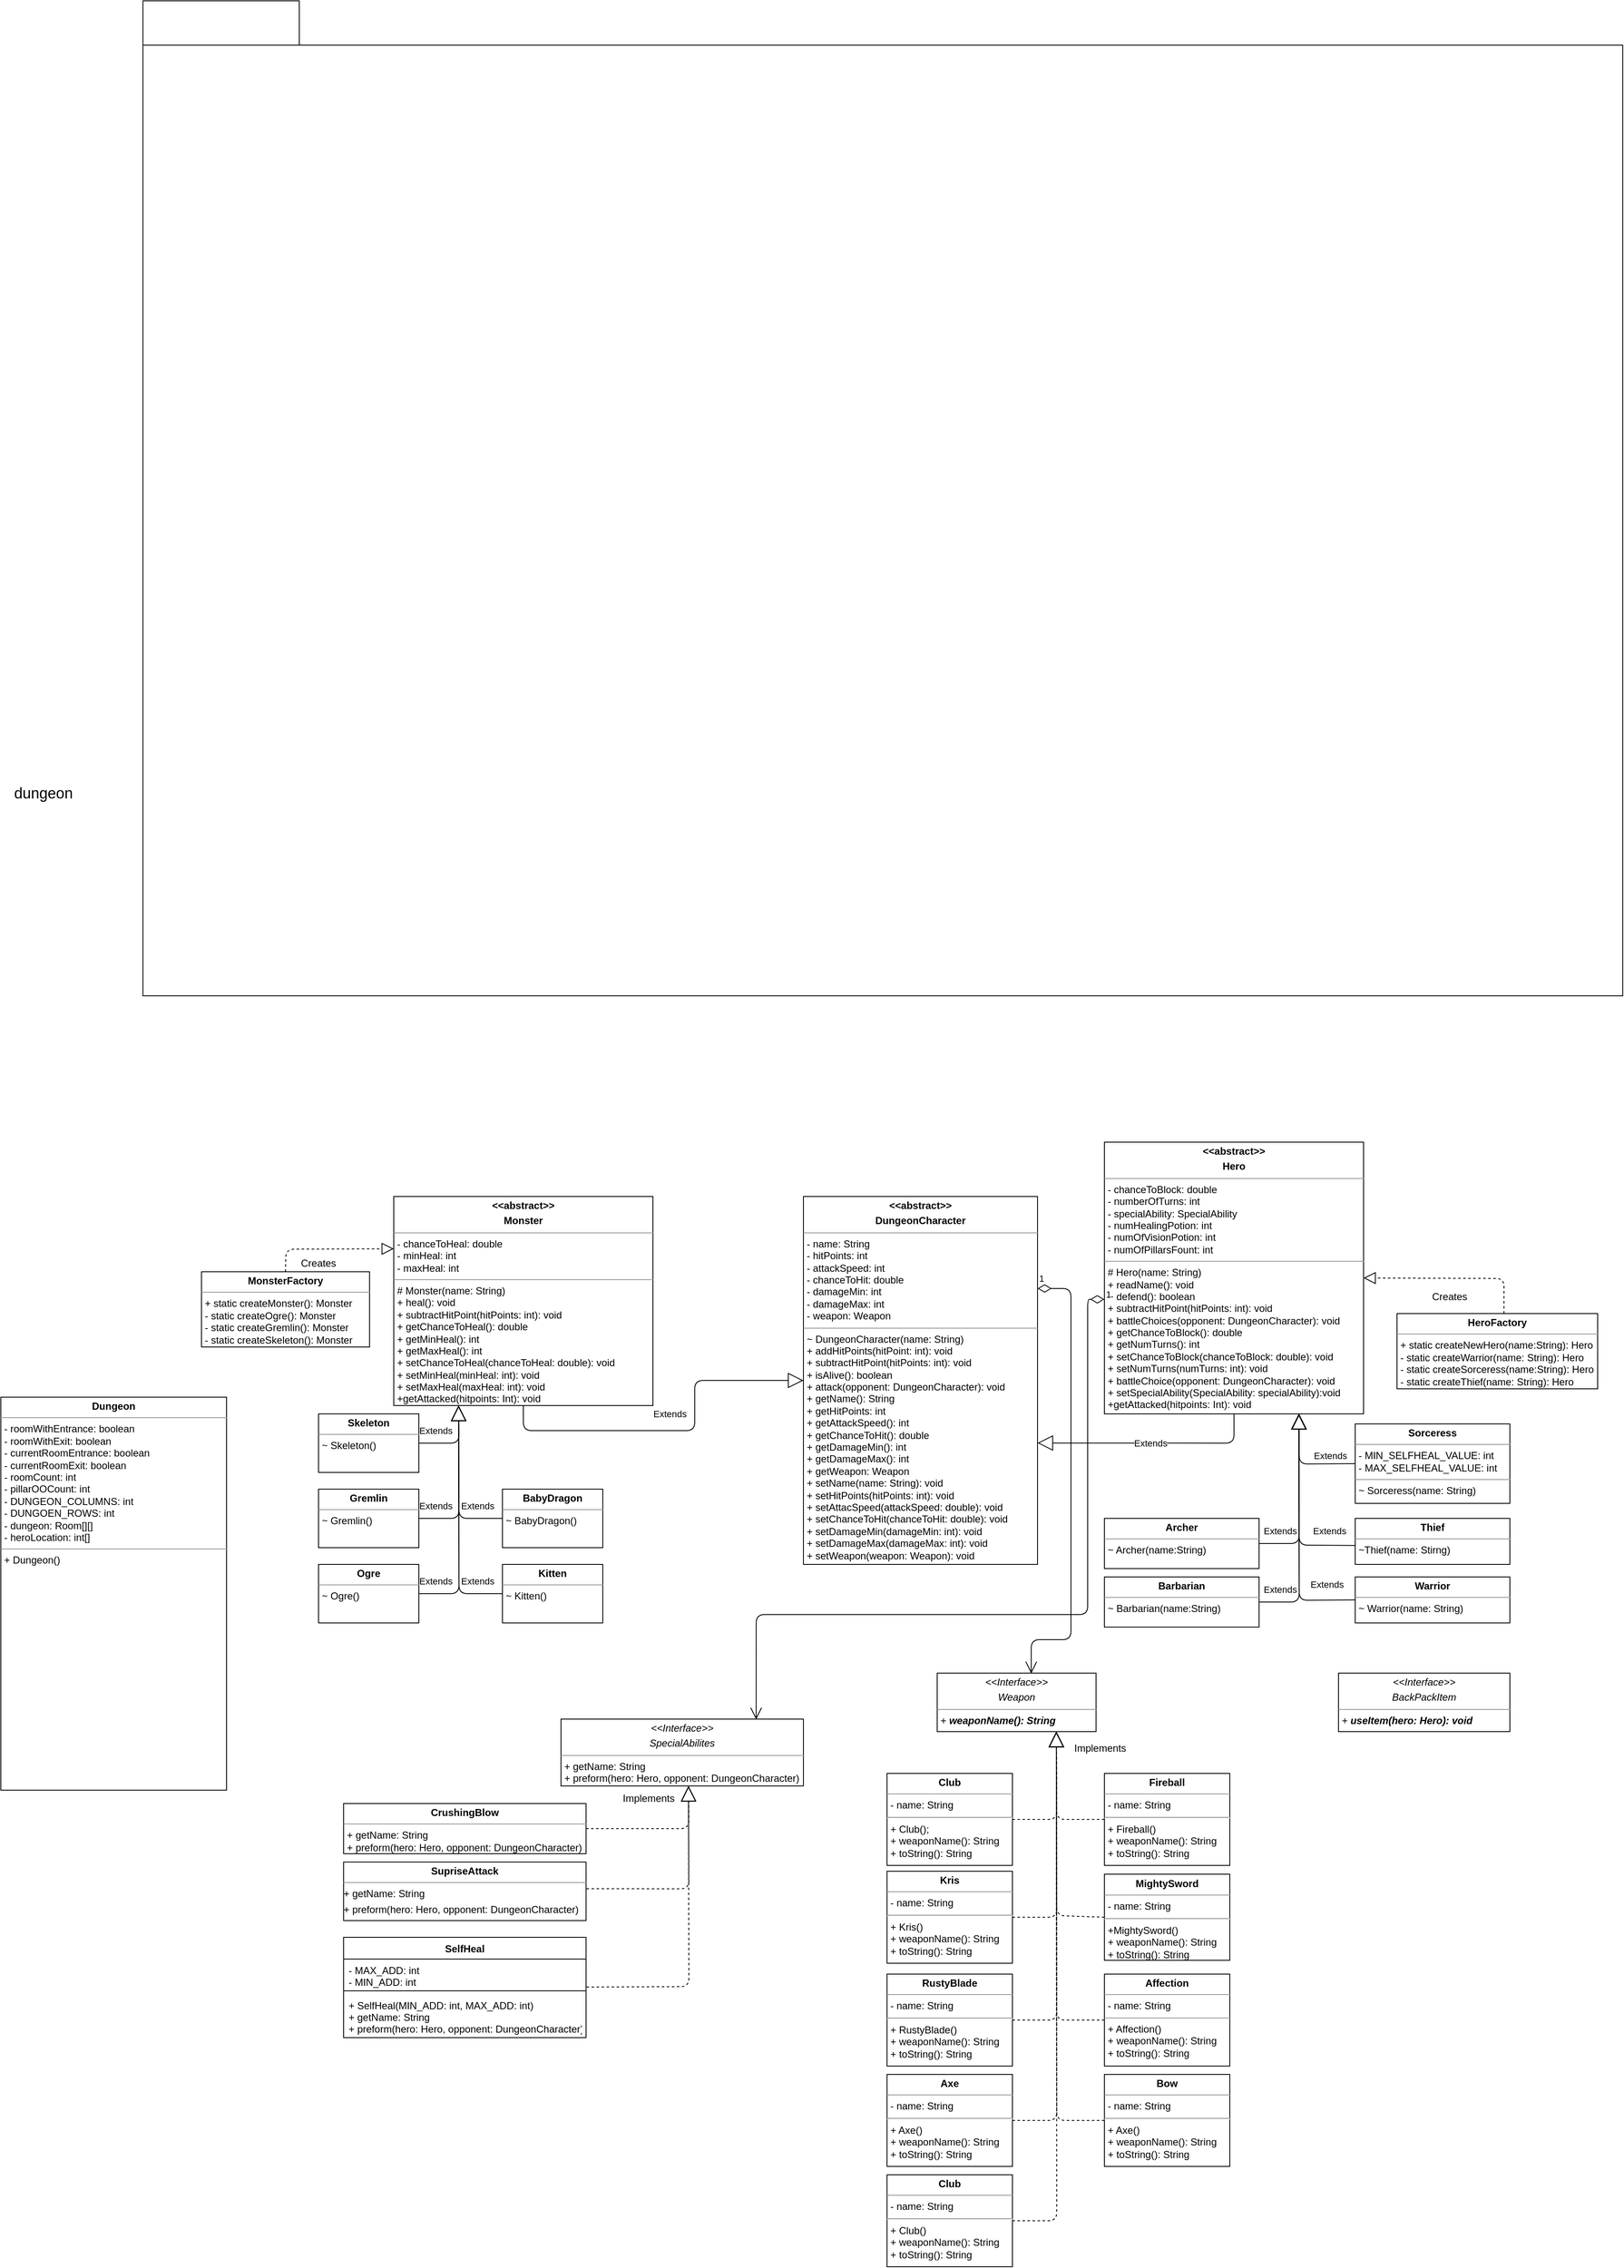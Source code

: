 <mxfile version="13.0.3" type="device"><diagram id="IAG4AaAyW2s66A7S8sgW" name="Page-1"><mxGraphModel dx="2283" dy="2811" grid="1" gridSize="10" guides="1" tooltips="1" connect="1" arrows="1" fold="1" page="1" pageScale="1" pageWidth="1100" pageHeight="850" math="0" shadow="0"><root><mxCell id="0"/><mxCell id="1" parent="0"/><mxCell id="cUSH49qgp5-pCUGkk3Wh-3" value="" style="shape=folder;fontStyle=1;spacingTop=10;tabWidth=187;tabHeight=53;tabPosition=left;html=1;" parent="1" vertex="1"><mxGeometry x="-440" y="-1420" width="1770" height="1190" as="geometry"/></mxCell><mxCell id="PIc8OaG-9r2EX1-r20yB-1" value="&lt;p style=&quot;margin: 0px ; margin-top: 4px ; text-align: center&quot;&gt;&lt;b&gt;MonsterFactory&lt;br&gt;&lt;/b&gt;&lt;/p&gt;&lt;hr size=&quot;1&quot;&gt;&lt;p style=&quot;margin: 0px ; margin-left: 4px&quot;&gt;+ static createMonster(): Monster&lt;/p&gt;&lt;p style=&quot;margin: 0px ; margin-left: 4px&quot;&gt;- static createOgre(): Monster&lt;/p&gt;&lt;p style=&quot;margin: 0px ; margin-left: 4px&quot;&gt;- static createGremlin(): Monster&lt;/p&gt;&lt;p style=&quot;margin: 0px ; margin-left: 4px&quot;&gt;- static createSkeleton(): Monster&lt;/p&gt;" style="verticalAlign=top;align=left;overflow=fill;fontSize=12;fontFamily=Helvetica;html=1;" parent="1" vertex="1"><mxGeometry x="-370" y="100" width="201" height="90" as="geometry"/></mxCell><mxCell id="PIc8OaG-9r2EX1-r20yB-2" value="&lt;p style=&quot;margin: 0px ; margin-top: 4px ; text-align: center&quot;&gt;&lt;b&gt;HeroFactory&lt;br&gt;&lt;/b&gt;&lt;/p&gt;&lt;hr size=&quot;1&quot;&gt;&lt;p style=&quot;margin: 0px ; margin-left: 4px&quot;&gt;+ static createNewHero(name:String): Hero&lt;/p&gt;&lt;p style=&quot;margin: 0px ; margin-left: 4px&quot;&gt;- static createWarrior(name: String): Hero&lt;/p&gt;&lt;p style=&quot;margin: 0px ; margin-left: 4px&quot;&gt;- static createSorceress(name:String): Hero&lt;/p&gt;&lt;p style=&quot;margin: 0px ; margin-left: 4px&quot;&gt;- static createThief(name: String): Hero&lt;/p&gt;" style="verticalAlign=top;align=left;overflow=fill;fontSize=12;fontFamily=Helvetica;html=1;" parent="1" vertex="1"><mxGeometry x="1060" y="150" width="240" height="90" as="geometry"/></mxCell><mxCell id="PIc8OaG-9r2EX1-r20yB-3" value="&lt;p style=&quot;margin: 0px ; margin-top: 4px ; text-align: center&quot;&gt;&lt;b&gt;&amp;lt;&amp;lt;abstract&amp;gt;&amp;gt;&lt;/b&gt;&lt;/p&gt;&lt;p style=&quot;margin: 0px ; margin-top: 4px ; text-align: center&quot;&gt;&lt;b&gt;Hero&lt;/b&gt;&lt;/p&gt;&lt;hr size=&quot;1&quot;&gt;&lt;p style=&quot;margin: 0px ; margin-left: 4px&quot;&gt;- chanceToBlock: double&lt;/p&gt;&lt;p style=&quot;margin: 0px ; margin-left: 4px&quot;&gt;- numberOfTurns: int&lt;/p&gt;&lt;p style=&quot;margin: 0px ; margin-left: 4px&quot;&gt;- specialAbility: SpecialAbility&lt;br&gt;&lt;/p&gt;&lt;p style=&quot;margin: 0px ; margin-left: 4px&quot;&gt;- numHealingPotion: int&lt;/p&gt;&lt;p style=&quot;margin: 0px ; margin-left: 4px&quot;&gt;- numOfVisionPotion: int&lt;/p&gt;&lt;p style=&quot;margin: 0px ; margin-left: 4px&quot;&gt;- numOfPillarsFount: int&lt;/p&gt;&lt;hr size=&quot;1&quot;&gt;&lt;p style=&quot;margin: 0px ; margin-left: 4px&quot;&gt;# Hero(name: String)&lt;/p&gt;&lt;p style=&quot;margin: 0px ; margin-left: 4px&quot;&gt;+ readName(): void&lt;/p&gt;&lt;p style=&quot;margin: 0px ; margin-left: 4px&quot;&gt;+ defend(): boolean&lt;/p&gt;&lt;p style=&quot;margin: 0px ; margin-left: 4px&quot;&gt;+ subtractHitPoint(hitPoints: int): void&lt;/p&gt;&lt;p style=&quot;margin: 0px ; margin-left: 4px&quot;&gt;+ battleChoices(opponent: DungeonCharacter): void&lt;/p&gt;&lt;p style=&quot;margin: 0px ; margin-left: 4px&quot;&gt;+ getChanceToBlock(): double&lt;/p&gt;&lt;p style=&quot;margin: 0px ; margin-left: 4px&quot;&gt;+ getNumTurns(): int&lt;/p&gt;&lt;p style=&quot;margin: 0px ; margin-left: 4px&quot;&gt;+ setChanceToBlock(chanceToBlock: double): void&lt;/p&gt;&lt;p style=&quot;margin: 0px ; margin-left: 4px&quot;&gt;+ setNumTurns(numTurns: int): void&lt;/p&gt;&lt;p style=&quot;margin: 0px 0px 0px 4px&quot;&gt;+ battleChoice(opponent: DungeonCharacter): void&lt;br&gt;&lt;/p&gt;&lt;p style=&quot;margin: 0px 0px 0px 4px&quot;&gt;+ setSpecialAbility(SpecialAbility: specialAbility):void&lt;/p&gt;&lt;p style=&quot;margin: 0px 0px 0px 4px&quot;&gt;+getAttacked(hitpoints: Int): void&lt;/p&gt;" style="verticalAlign=top;align=left;overflow=fill;fontSize=12;fontFamily=Helvetica;html=1;" parent="1" vertex="1"><mxGeometry x="710" y="-55" width="310" height="325" as="geometry"/></mxCell><mxCell id="PIc8OaG-9r2EX1-r20yB-4" value="&lt;p style=&quot;margin: 4px 0px 0px ; text-align: center&quot;&gt;&lt;b&gt;&amp;lt;&amp;lt;abstract&amp;gt;&amp;gt;&lt;/b&gt;&lt;/p&gt;&lt;p style=&quot;margin: 4px 0px 0px ; text-align: center&quot;&gt;&lt;b&gt;Monster&lt;/b&gt;&lt;/p&gt;&lt;hr size=&quot;1&quot;&gt;&lt;p style=&quot;margin: 0px 0px 0px 4px&quot;&gt;- chanceToHeal: double&lt;/p&gt;&lt;p style=&quot;margin: 0px 0px 0px 4px&quot;&gt;- minHeal: int&lt;/p&gt;&lt;p style=&quot;margin: 0px 0px 0px 4px&quot;&gt;- maxHeal: int&lt;/p&gt;&lt;hr size=&quot;1&quot;&gt;&lt;p style=&quot;margin: 0px 0px 0px 4px&quot;&gt;# Monster(name: String)&lt;/p&gt;&lt;p style=&quot;margin: 0px 0px 0px 4px&quot;&gt;+ heal(): void&lt;/p&gt;&lt;p style=&quot;margin: 0px 0px 0px 4px&quot;&gt;+ subtractHitPoint(hitPoints: int): void&lt;br&gt;&lt;/p&gt;&lt;p style=&quot;margin: 0px 0px 0px 4px&quot;&gt;+ getChanceToHeal(): double&lt;/p&gt;&lt;p style=&quot;margin: 0px 0px 0px 4px&quot;&gt;+ getMinHeal(): int&lt;/p&gt;&lt;p style=&quot;margin: 0px 0px 0px 4px&quot;&gt;+ getMaxHeal(): int&lt;/p&gt;&lt;p style=&quot;margin: 0px 0px 0px 4px&quot;&gt;+ setChanceToHeal(chanceToHeal: double): void&lt;/p&gt;&lt;p style=&quot;margin: 0px 0px 0px 4px&quot;&gt;+ setMinHeal(minHeal: int): void&lt;/p&gt;&lt;p style=&quot;margin: 0px 0px 0px 4px&quot;&gt;+ setMaxHeal(maxHeal: int): void&lt;/p&gt;&lt;p style=&quot;margin: 0px 0px 0px 4px&quot;&gt;+getAttacked(hitpoints: Int): void&lt;br&gt;&lt;/p&gt;" style="verticalAlign=top;align=left;overflow=fill;fontSize=12;fontFamily=Helvetica;html=1;" parent="1" vertex="1"><mxGeometry x="-140" y="10" width="310" height="250" as="geometry"/></mxCell><mxCell id="PIc8OaG-9r2EX1-r20yB-6" value="" style="endArrow=block;dashed=1;endFill=0;endSize=12;html=1;exitX=0.533;exitY=0;exitDx=0;exitDy=0;exitPerimeter=0;entryX=1;entryY=0.5;entryDx=0;entryDy=0;" parent="1" source="PIc8OaG-9r2EX1-r20yB-2" edge="1" target="PIc8OaG-9r2EX1-r20yB-3"><mxGeometry width="160" relative="1" as="geometry"><mxPoint x="630" y="245" as="sourcePoint"/><mxPoint x="838" y="250" as="targetPoint"/><Array as="points"><mxPoint x="1188" y="108"/></Array></mxGeometry></mxCell><mxCell id="PIc8OaG-9r2EX1-r20yB-7" value="Creates" style="text;html=1;strokeColor=none;fillColor=none;align=center;verticalAlign=middle;whiteSpace=wrap;rounded=0;" parent="1" vertex="1"><mxGeometry x="-250" y="80" width="40" height="20" as="geometry"/></mxCell><mxCell id="PIc8OaG-9r2EX1-r20yB-8" value="Creates" style="text;html=1;strokeColor=none;fillColor=none;align=center;verticalAlign=middle;whiteSpace=wrap;rounded=0;" parent="1" vertex="1"><mxGeometry x="1102.5" y="120" width="40" height="20" as="geometry"/></mxCell><mxCell id="PIc8OaG-9r2EX1-r20yB-10" value="&lt;p style=&quot;margin: 0px ; margin-top: 4px ; text-align: center&quot;&gt;&lt;b&gt;&amp;lt;&amp;lt;abstract&amp;gt;&amp;gt;&lt;/b&gt;&lt;/p&gt;&lt;p style=&quot;margin: 0px ; margin-top: 4px ; text-align: center&quot;&gt;&lt;b&gt;DungeonCharacter&lt;/b&gt;&lt;/p&gt;&lt;hr size=&quot;1&quot;&gt;&lt;p style=&quot;margin: 0px ; margin-left: 4px&quot;&gt;- name: String&lt;/p&gt;&lt;p style=&quot;margin: 0px ; margin-left: 4px&quot;&gt;- hitPoints: int&lt;/p&gt;&lt;p style=&quot;margin: 0px ; margin-left: 4px&quot;&gt;- attackSpeed: int&lt;/p&gt;&lt;p style=&quot;margin: 0px ; margin-left: 4px&quot;&gt;- chanceToHit: double&lt;/p&gt;&lt;p style=&quot;margin: 0px ; margin-left: 4px&quot;&gt;- damageMin: int&lt;/p&gt;&lt;p style=&quot;margin: 0px ; margin-left: 4px&quot;&gt;- damageMax: int&lt;/p&gt;&lt;p style=&quot;margin: 0px ; margin-left: 4px&quot;&gt;- weapon: Weapon&lt;/p&gt;&lt;hr size=&quot;1&quot;&gt;&lt;p style=&quot;margin: 0px ; margin-left: 4px&quot;&gt;~ DungeonCharacter(name: String)&lt;/p&gt;&lt;p style=&quot;margin: 0px ; margin-left: 4px&quot;&gt;+ addHitPoints(hitPoint: int): void&lt;/p&gt;&lt;p style=&quot;margin: 0px ; margin-left: 4px&quot;&gt;+ subtractHitPoint(hitPoints: int): void&lt;/p&gt;&lt;p style=&quot;margin: 0px ; margin-left: 4px&quot;&gt;+ isAlive(): boolean&lt;/p&gt;&lt;p style=&quot;margin: 0px ; margin-left: 4px&quot;&gt;+ attack(opponent: DungeonCharacter): void&lt;/p&gt;&lt;p style=&quot;margin: 0px ; margin-left: 4px&quot;&gt;+ getName(): String&lt;/p&gt;&lt;p style=&quot;margin: 0px ; margin-left: 4px&quot;&gt;+ getHitPoints: int&lt;/p&gt;&lt;p style=&quot;margin: 0px ; margin-left: 4px&quot;&gt;+ getAttackSpeed(): int&lt;/p&gt;&lt;p style=&quot;margin: 0px ; margin-left: 4px&quot;&gt;+ getChanceToHit(): double&lt;/p&gt;&lt;p style=&quot;margin: 0px ; margin-left: 4px&quot;&gt;+ getDamageMin(): int&lt;/p&gt;&lt;p style=&quot;margin: 0px ; margin-left: 4px&quot;&gt;+ getDamageMax(): int&lt;/p&gt;&lt;p style=&quot;margin: 0px ; margin-left: 4px&quot;&gt;+ getWeapon: Weapon&lt;/p&gt;&lt;p style=&quot;margin: 0px ; margin-left: 4px&quot;&gt;+ setName(name: String): void&lt;/p&gt;&lt;p style=&quot;margin: 0px ; margin-left: 4px&quot;&gt;+ setHitPoints(hitPoints: int): void&lt;/p&gt;&lt;p style=&quot;margin: 0px ; margin-left: 4px&quot;&gt;+ setAttacSpeed(attackSpeed: double): void&lt;/p&gt;&lt;p style=&quot;margin: 0px ; margin-left: 4px&quot;&gt;+ setChanceToHit(chanceToHit: double): void&lt;/p&gt;&lt;p style=&quot;margin: 0px ; margin-left: 4px&quot;&gt;+ setDamageMin(damageMin: int): void&lt;/p&gt;&lt;p style=&quot;margin: 0px ; margin-left: 4px&quot;&gt;+ setDamageMax(damageMax: int): void&lt;/p&gt;&lt;p style=&quot;margin: 0px ; margin-left: 4px&quot;&gt;+ setWeapon(weapon: Weapon): void&lt;/p&gt;&lt;p style=&quot;margin: 0px ; margin-left: 4px&quot;&gt;+ getAttacked(hitpoints: Int): abstract&lt;br&gt;&lt;/p&gt;" style="verticalAlign=top;align=left;overflow=fill;fontSize=12;fontFamily=Helvetica;html=1;" parent="1" vertex="1"><mxGeometry x="350" y="10" width="280" height="440" as="geometry"/></mxCell><mxCell id="PIc8OaG-9r2EX1-r20yB-11" value="" style="endArrow=block;dashed=1;endFill=0;endSize=12;html=1;entryX=0;entryY=0.25;entryDx=0;entryDy=0;exitX=0.5;exitY=0;exitDx=0;exitDy=0;" parent="1" target="PIc8OaG-9r2EX1-r20yB-4" edge="1" source="PIc8OaG-9r2EX1-r20yB-1"><mxGeometry width="160" relative="1" as="geometry"><mxPoint x="120" y="520" as="sourcePoint"/><mxPoint x="37.5" y="250" as="targetPoint"/><Array as="points"><mxPoint x="-269" y="73"/></Array></mxGeometry></mxCell><mxCell id="PIc8OaG-9r2EX1-r20yB-13" value="Extends" style="endArrow=block;endSize=16;endFill=0;html=1;entryX=0;entryY=0.5;entryDx=0;entryDy=0;exitX=0.5;exitY=1;exitDx=0;exitDy=0;" parent="1" source="PIc8OaG-9r2EX1-r20yB-4" target="PIc8OaG-9r2EX1-r20yB-10" edge="1"><mxGeometry x="-0.035" y="20" width="160" relative="1" as="geometry"><mxPoint x="-140" y="400" as="sourcePoint"/><mxPoint x="200" y="340" as="targetPoint"/><Array as="points"><mxPoint x="15" y="290"/><mxPoint x="220" y="290"/><mxPoint x="220" y="230"/></Array><mxPoint as="offset"/></mxGeometry></mxCell><mxCell id="PIc8OaG-9r2EX1-r20yB-14" value="Extends" style="endArrow=block;endSize=16;endFill=0;html=1;entryX=1;entryY=0.67;entryDx=0;entryDy=0;exitX=0.5;exitY=1;exitDx=0;exitDy=0;entryPerimeter=0;" parent="1" source="PIc8OaG-9r2EX1-r20yB-3" target="PIc8OaG-9r2EX1-r20yB-10" edge="1"><mxGeometry width="160" relative="1" as="geometry"><mxPoint x="865" y="285" as="sourcePoint"/><mxPoint x="695" y="305" as="targetPoint"/><Array as="points"><mxPoint x="865" y="305"/></Array></mxGeometry></mxCell><mxCell id="PIc8OaG-9r2EX1-r20yB-15" value="&lt;p style=&quot;margin: 0px ; margin-top: 4px ; text-align: center&quot;&gt;&lt;b&gt;Sorceress&lt;/b&gt;&lt;/p&gt;&lt;hr size=&quot;1&quot;&gt;&lt;p style=&quot;margin: 0px ; margin-left: 4px&quot;&gt;- MIN_SELFHEAL_VALUE: int&lt;/p&gt;&lt;p style=&quot;margin: 0px ; margin-left: 4px&quot;&gt;- MAX_SELFHEAL_VALUE: int&lt;/p&gt;&lt;hr size=&quot;1&quot;&gt;&lt;p style=&quot;margin: 0px ; margin-left: 4px&quot;&gt;~ Sorceress(name: String)&lt;/p&gt;&lt;p style=&quot;margin: 0px ; margin-left: 4px&quot;&gt;&lt;br&gt;&lt;/p&gt;" style="verticalAlign=top;align=left;overflow=fill;fontSize=12;fontFamily=Helvetica;html=1;" parent="1" vertex="1"><mxGeometry x="1010" y="282" width="185" height="95" as="geometry"/></mxCell><mxCell id="PIc8OaG-9r2EX1-r20yB-16" value="&lt;p style=&quot;margin: 0px ; margin-top: 4px ; text-align: center&quot;&gt;&lt;b&gt;Warrior&lt;/b&gt;&lt;/p&gt;&lt;hr size=&quot;1&quot;&gt;&lt;p style=&quot;margin: 0px ; margin-left: 4px&quot;&gt;~ Warrior(name: String)&lt;/p&gt;" style="verticalAlign=top;align=left;overflow=fill;fontSize=12;fontFamily=Helvetica;html=1;" parent="1" vertex="1"><mxGeometry x="1010" y="465" width="185" height="55" as="geometry"/></mxCell><mxCell id="PIc8OaG-9r2EX1-r20yB-17" value="&lt;p style=&quot;margin: 0px ; margin-top: 4px ; text-align: center&quot;&gt;&lt;b&gt;Thief&lt;br&gt;&lt;/b&gt;&lt;/p&gt;&lt;hr size=&quot;1&quot;&gt;&lt;p style=&quot;margin: 0px ; margin-left: 4px&quot;&gt;~Thief(name: Stirng)&lt;/p&gt;&lt;p style=&quot;margin: 0px ; margin-left: 4px&quot;&gt;&lt;br&gt;&lt;/p&gt;" style="verticalAlign=top;align=left;overflow=fill;fontSize=12;fontFamily=Helvetica;html=1;" parent="1" vertex="1"><mxGeometry x="1010" y="395" width="185" height="55" as="geometry"/></mxCell><mxCell id="PIc8OaG-9r2EX1-r20yB-18" value="Extends" style="endArrow=block;endSize=16;endFill=0;html=1;entryX=0.75;entryY=1;entryDx=0;entryDy=0;exitX=0;exitY=0.5;exitDx=0;exitDy=0;" parent="1" source="PIc8OaG-9r2EX1-r20yB-16" target="PIc8OaG-9r2EX1-r20yB-3" edge="1"><mxGeometry x="-0.409" y="-33" width="160" relative="1" as="geometry"><mxPoint x="948" y="595" as="sourcePoint"/><mxPoint x="915" y="365" as="targetPoint"/><Array as="points"><mxPoint x="943" y="493"/></Array><mxPoint as="offset"/></mxGeometry></mxCell><mxCell id="PIc8OaG-9r2EX1-r20yB-19" value="Extends" style="endArrow=block;endSize=16;endFill=0;html=1;exitX=0.003;exitY=0.588;exitDx=0;exitDy=0;exitPerimeter=0;entryX=0.75;entryY=1;entryDx=0;entryDy=0;" parent="1" source="PIc8OaG-9r2EX1-r20yB-17" target="PIc8OaG-9r2EX1-r20yB-3" edge="1"><mxGeometry x="-0.721" y="-17" width="160" relative="1" as="geometry"><mxPoint x="912.5" y="620" as="sourcePoint"/><mxPoint x="945" y="195" as="targetPoint"/><Array as="points"><mxPoint x="943" y="427"/></Array><mxPoint as="offset"/></mxGeometry></mxCell><mxCell id="PIc8OaG-9r2EX1-r20yB-20" value="Extends" style="endArrow=block;endSize=16;endFill=0;html=1;exitX=0;exitY=0.5;exitDx=0;exitDy=0;" parent="1" source="PIc8OaG-9r2EX1-r20yB-15" edge="1"><mxGeometry x="-0.529" y="-10" width="160" relative="1" as="geometry"><mxPoint x="995" y="610" as="sourcePoint"/><mxPoint x="943" y="270" as="targetPoint"/><Array as="points"><mxPoint x="943" y="330"/></Array><mxPoint as="offset"/></mxGeometry></mxCell><mxCell id="PIc8OaG-9r2EX1-r20yB-21" value="&lt;p style=&quot;margin: 0px ; margin-top: 4px ; text-align: center&quot;&gt;&lt;b&gt;Ogre&lt;/b&gt;&lt;/p&gt;&lt;hr size=&quot;1&quot;&gt;&lt;p style=&quot;margin: 0px ; margin-left: 4px&quot;&gt;~ Ogre()&lt;/p&gt;" style="verticalAlign=top;align=left;overflow=fill;fontSize=12;fontFamily=Helvetica;html=1;" parent="1" vertex="1"><mxGeometry x="-230" y="450" width="120" height="70" as="geometry"/></mxCell><mxCell id="PIc8OaG-9r2EX1-r20yB-22" value="&lt;p style=&quot;margin: 0px ; margin-top: 4px ; text-align: center&quot;&gt;&lt;b&gt;Gremlin&lt;br&gt;&lt;/b&gt;&lt;/p&gt;&lt;hr size=&quot;1&quot;&gt;&lt;p style=&quot;margin: 0px ; margin-left: 4px&quot;&gt;~ Gremlin()&lt;/p&gt;&lt;p style=&quot;margin: 0px ; margin-left: 4px&quot;&gt;&lt;br&gt;&lt;/p&gt;" style="verticalAlign=top;align=left;overflow=fill;fontSize=12;fontFamily=Helvetica;html=1;" parent="1" vertex="1"><mxGeometry x="-230" y="360" width="120" height="70" as="geometry"/></mxCell><mxCell id="PIc8OaG-9r2EX1-r20yB-23" value="&lt;p style=&quot;margin: 0px ; margin-top: 4px ; text-align: center&quot;&gt;&lt;b&gt;Skeleton&lt;br&gt;&lt;/b&gt;&lt;/p&gt;&lt;hr size=&quot;1&quot;&gt;&lt;p style=&quot;margin: 0px ; margin-left: 4px&quot;&gt;~ Skeleton()&lt;/p&gt;&lt;p style=&quot;margin: 0px ; margin-left: 4px&quot;&gt;&lt;br&gt;&lt;/p&gt;" style="verticalAlign=top;align=left;overflow=fill;fontSize=12;fontFamily=Helvetica;html=1;" parent="1" vertex="1"><mxGeometry x="-230" y="270" width="120" height="70" as="geometry"/></mxCell><mxCell id="PIc8OaG-9r2EX1-r20yB-24" value="Extends" style="endArrow=block;endSize=16;endFill=0;html=1;entryX=0.25;entryY=1;entryDx=0;entryDy=0;exitX=1;exitY=0.5;exitDx=0;exitDy=0;" parent="1" source="PIc8OaG-9r2EX1-r20yB-23" target="PIc8OaG-9r2EX1-r20yB-4" edge="1"><mxGeometry x="0.361" y="28" width="160" relative="1" as="geometry"><mxPoint x="-62" y="340" as="sourcePoint"/><mxPoint x="-20" y="640" as="targetPoint"/><Array as="points"><mxPoint x="-62" y="305"/></Array><mxPoint as="offset"/></mxGeometry></mxCell><mxCell id="PIc8OaG-9r2EX1-r20yB-25" value="Extends" style="endArrow=block;endSize=16;endFill=0;html=1;entryX=0.25;entryY=1;entryDx=0;entryDy=0;exitX=1;exitY=0.5;exitDx=0;exitDy=0;" parent="1" source="PIc8OaG-9r2EX1-r20yB-22" target="PIc8OaG-9r2EX1-r20yB-4" edge="1"><mxGeometry x="-0.781" y="15" width="160" relative="1" as="geometry"><mxPoint x="-90" y="315" as="sourcePoint"/><mxPoint x="-52.5" y="260" as="targetPoint"/><Array as="points"><mxPoint x="-62" y="395"/></Array><mxPoint as="offset"/></mxGeometry></mxCell><mxCell id="PIc8OaG-9r2EX1-r20yB-26" value="Extends" style="endArrow=block;endSize=16;endFill=0;html=1;entryX=0.25;entryY=1;entryDx=0;entryDy=0;exitX=1;exitY=0.5;exitDx=0;exitDy=0;" parent="1" source="PIc8OaG-9r2EX1-r20yB-21" target="PIc8OaG-9r2EX1-r20yB-4" edge="1"><mxGeometry x="-0.854" y="15" width="160" relative="1" as="geometry"><mxPoint x="-80" y="325" as="sourcePoint"/><mxPoint x="-42.5" y="270" as="targetPoint"/><Array as="points"><mxPoint x="-62" y="485"/></Array><mxPoint as="offset"/></mxGeometry></mxCell><mxCell id="PIc8OaG-9r2EX1-r20yB-30" value="&lt;p style=&quot;margin: 0px ; margin-top: 4px ; text-align: center&quot;&gt;&lt;i&gt;&amp;lt;&amp;lt;Interface&amp;gt;&amp;gt;&lt;/i&gt;&lt;/p&gt;&lt;p style=&quot;margin: 0px ; margin-top: 4px ; text-align: center&quot;&gt;&lt;i&gt;Weapon&lt;/i&gt;&lt;/p&gt;&lt;hr size=&quot;1&quot;&gt;&lt;p style=&quot;margin: 0px ; margin-left: 4px&quot;&gt;+&amp;nbsp;&lt;b&gt;&lt;i&gt;weaponName(): String&lt;/i&gt;&lt;/b&gt;&lt;/p&gt;" style="verticalAlign=top;align=left;overflow=fill;fontSize=12;fontFamily=Helvetica;html=1;" parent="1" vertex="1"><mxGeometry x="510" y="580" width="190" height="70" as="geometry"/></mxCell><mxCell id="PIc8OaG-9r2EX1-r20yB-31" value="&lt;p style=&quot;margin: 0px ; margin-top: 4px ; text-align: center&quot;&gt;&lt;span&gt;&lt;b&gt;Club&lt;/b&gt;&lt;/span&gt;&lt;br&gt;&lt;/p&gt;&lt;hr size=&quot;1&quot;&gt;&lt;p style=&quot;margin: 0px ; margin-left: 4px&quot;&gt;- name: String&lt;/p&gt;&lt;hr&gt;&lt;p style=&quot;margin: 0px ; margin-left: 4px&quot;&gt;+ Club();&lt;/p&gt;&lt;p style=&quot;margin: 0px ; margin-left: 4px&quot;&gt;+ weaponName(): String&lt;/p&gt;&lt;p style=&quot;margin: 0px ; margin-left: 4px&quot;&gt;+ toString(): String&lt;/p&gt;" style="verticalAlign=top;align=left;overflow=fill;fontSize=12;fontFamily=Helvetica;html=1;" parent="1" vertex="1"><mxGeometry x="450" y="700" width="150" height="110" as="geometry"/></mxCell><mxCell id="PIc8OaG-9r2EX1-r20yB-32" value="&lt;p style=&quot;margin: 0px ; margin-top: 4px ; text-align: center&quot;&gt;&lt;b&gt;Kris&lt;/b&gt;&lt;/p&gt;&lt;hr size=&quot;1&quot;&gt;&lt;p style=&quot;margin: 0px 0px 0px 4px&quot;&gt;- name: String&lt;/p&gt;&lt;hr&gt;&lt;p style=&quot;margin: 0px 0px 0px 4px&quot;&gt;+ Kris()&lt;/p&gt;&lt;p style=&quot;margin: 0px 0px 0px 4px&quot;&gt;+ weaponName(): String&lt;/p&gt;&lt;p style=&quot;margin: 0px 0px 0px 4px&quot;&gt;+ toString(): String&lt;/p&gt;" style="verticalAlign=top;align=left;overflow=fill;fontSize=12;fontFamily=Helvetica;html=1;" parent="1" vertex="1"><mxGeometry x="450" y="817" width="150" height="110" as="geometry"/></mxCell><mxCell id="PIc8OaG-9r2EX1-r20yB-33" value="&lt;p style=&quot;margin: 0px ; margin-top: 4px ; text-align: center&quot;&gt;&lt;span&gt;&lt;b&gt;RustyBlade&lt;/b&gt;&lt;/span&gt;&lt;br&gt;&lt;/p&gt;&lt;hr size=&quot;1&quot;&gt;&lt;p style=&quot;margin: 0px 0px 0px 4px&quot;&gt;- name: String&lt;/p&gt;&lt;hr&gt;&lt;p style=&quot;margin: 0px 0px 0px 4px&quot;&gt;+ RustyBlade()&lt;/p&gt;&lt;p style=&quot;margin: 0px 0px 0px 4px&quot;&gt;+ weaponName(): String&lt;/p&gt;&lt;p style=&quot;margin: 0px 0px 0px 4px&quot;&gt;+ toString(): String&lt;/p&gt;" style="verticalAlign=top;align=left;overflow=fill;fontSize=12;fontFamily=Helvetica;html=1;" parent="1" vertex="1"><mxGeometry x="450" y="940" width="150" height="110" as="geometry"/></mxCell><mxCell id="PIc8OaG-9r2EX1-r20yB-34" value="&lt;p style=&quot;margin: 0px ; margin-top: 4px ; text-align: center&quot;&gt;&lt;span&gt;&lt;b&gt;MightySword&lt;/b&gt;&lt;/span&gt;&lt;br&gt;&lt;/p&gt;&lt;hr size=&quot;1&quot;&gt;&lt;p style=&quot;margin: 0px 0px 0px 4px&quot;&gt;- name: String&lt;/p&gt;&lt;hr&gt;&lt;p style=&quot;margin: 0px 0px 0px 4px&quot;&gt;+MightySword()&lt;/p&gt;&lt;p style=&quot;margin: 0px 0px 0px 4px&quot;&gt;+ weaponName(): String&lt;/p&gt;&lt;p style=&quot;margin: 0px 0px 0px 4px&quot;&gt;+ toString(): String&lt;/p&gt;" style="verticalAlign=top;align=left;overflow=fill;fontSize=12;fontFamily=Helvetica;html=1;" parent="1" vertex="1"><mxGeometry x="710" y="820.5" width="150" height="103" as="geometry"/></mxCell><mxCell id="PIc8OaG-9r2EX1-r20yB-35" value="Extends" style="endArrow=block;endSize=16;endFill=0;html=1;entryX=0.75;entryY=1;entryDx=0;entryDy=0;exitX=1;exitY=0.5;exitDx=0;exitDy=0;fontColor=none;noLabel=1;dashed=1;" parent="1" source="PIc8OaG-9r2EX1-r20yB-31" target="PIc8OaG-9r2EX1-r20yB-30" edge="1"><mxGeometry x="0.556" y="33" width="160" relative="1" as="geometry"><mxPoint x="630" y="880" as="sourcePoint"/><mxPoint x="790" y="880" as="targetPoint"/><Array as="points"><mxPoint x="653" y="755"/></Array><mxPoint as="offset"/></mxGeometry></mxCell><mxCell id="PIc8OaG-9r2EX1-r20yB-36" value="Extends" style="endArrow=block;endSize=16;endFill=0;html=1;entryX=0.75;entryY=1;entryDx=0;entryDy=0;fontColor=none;noLabel=1;dashed=1;" parent="1" target="PIc8OaG-9r2EX1-r20yB-30" edge="1"><mxGeometry x="-0.53" y="5" width="160" relative="1" as="geometry"><mxPoint x="600" y="872" as="sourcePoint"/><mxPoint x="662.5" y="750" as="targetPoint"/><Array as="points"><mxPoint x="653" y="872"/></Array><mxPoint as="offset"/></mxGeometry></mxCell><mxCell id="PIc8OaG-9r2EX1-r20yB-37" value="Extends" style="endArrow=block;endSize=16;endFill=0;html=1;entryX=0.75;entryY=1;entryDx=0;entryDy=0;exitX=1;exitY=0.5;exitDx=0;exitDy=0;fontColor=none;noLabel=1;dashed=1;" parent="1" source="PIc8OaG-9r2EX1-r20yB-33" target="PIc8OaG-9r2EX1-r20yB-30" edge="1"><mxGeometry x="-0.426" width="160" relative="1" as="geometry"><mxPoint x="610" y="855" as="sourcePoint"/><mxPoint x="662.5" y="820" as="targetPoint"/><Array as="points"><mxPoint x="653" y="995"/></Array><mxPoint as="offset"/></mxGeometry></mxCell><mxCell id="PIc8OaG-9r2EX1-r20yB-38" value="Extends" style="endArrow=block;endSize=16;endFill=0;html=1;entryX=0.75;entryY=1;entryDx=0;entryDy=0;exitX=0;exitY=0.5;exitDx=0;exitDy=0;fontColor=none;noLabel=1;dashed=1;" parent="1" source="PIc8OaG-9r2EX1-r20yB-34" target="PIc8OaG-9r2EX1-r20yB-30" edge="1"><mxGeometry x="-0.479" y="-1" width="160" relative="1" as="geometry"><mxPoint x="610" y="915" as="sourcePoint"/><mxPoint x="662.5" y="880" as="targetPoint"/><Array as="points"><mxPoint x="653" y="870"/></Array><mxPoint as="offset"/></mxGeometry></mxCell><mxCell id="BW8JbB81UzphLwk5t-7S-1" value="&lt;p style=&quot;margin: 4px 0px 0px ; text-align: center&quot;&gt;&lt;i&gt;&amp;lt;&amp;lt;Interface&amp;gt;&amp;gt;&lt;/i&gt;&lt;/p&gt;&lt;p style=&quot;margin: 4px 0px 0px ; text-align: center&quot;&gt;&lt;i&gt;SpecialAbilites&lt;/i&gt;&lt;/p&gt;&lt;hr size=&quot;1&quot;&gt;&lt;p style=&quot;margin: 0px 0px 0px 4px&quot;&gt;&lt;span&gt;+ getName: String&lt;/span&gt;&lt;br&gt;&lt;/p&gt;&lt;p style=&quot;margin: 0px 0px 0px 4px&quot;&gt;+&amp;nbsp;preform(&lt;span class=&quot;s1&quot;&gt;hero: Hero&lt;/span&gt;,&amp;nbsp;&lt;span class=&quot;s1&quot;&gt;opponent: DungeonCharacter)&lt;/span&gt;&lt;/p&gt;" style="verticalAlign=top;align=left;overflow=fill;fontSize=12;fontFamily=Helvetica;html=1;" parent="1" vertex="1"><mxGeometry x="60" y="635" width="290" height="80" as="geometry"/></mxCell><mxCell id="BW8JbB81UzphLwk5t-7S-2" value="&lt;p style=&quot;margin: 4px 0px 0px ; text-align: center&quot;&gt;&lt;span&gt;&lt;b&gt;CrushingBlow&lt;/b&gt;&lt;/span&gt;&lt;br&gt;&lt;/p&gt;&lt;hr size=&quot;1&quot;&gt;&lt;p style=&quot;margin: 0px 0px 0px 4px&quot;&gt;+ getName: String&lt;/p&gt;&lt;p style=&quot;margin: 0px 0px 0px 4px&quot;&gt;+&amp;nbsp;&lt;span&gt;preform(&lt;/span&gt;&lt;span class=&quot;s1&quot;&gt;hero: Hero&lt;/span&gt;&lt;span&gt;,&amp;nbsp;&lt;/span&gt;&lt;span class=&quot;s1&quot;&gt;opponent: DungeonCharacter)&lt;/span&gt;&lt;/p&gt;" style="verticalAlign=top;align=left;overflow=fill;fontSize=12;fontFamily=Helvetica;html=1;" parent="1" vertex="1"><mxGeometry x="-200" y="736" width="290" height="60" as="geometry"/></mxCell><mxCell id="BW8JbB81UzphLwk5t-7S-3" value="&lt;p style=&quot;margin: 4px 0px 0px ; text-align: center&quot;&gt;&lt;b&gt;SupriseAttack&lt;/b&gt;&lt;/p&gt;&lt;hr size=&quot;1&quot;&gt;&lt;p style=&quot;margin: 4px 0px 0px&quot;&gt;&lt;span&gt;+ getName: String&lt;/span&gt;&lt;/p&gt;&lt;p style=&quot;margin: 4px 0px 0px&quot;&gt;&lt;span&gt;+&amp;nbsp;preform(&lt;/span&gt;&lt;span class=&quot;s1&quot;&gt;hero: Hero&lt;/span&gt;&lt;span&gt;,&amp;nbsp;&lt;/span&gt;&lt;span class=&quot;s1&quot;&gt;opponent: DungeonCharacter)&lt;/span&gt;&lt;/p&gt;" style="verticalAlign=top;align=left;overflow=fill;fontSize=12;fontFamily=Helvetica;html=1;" parent="1" vertex="1"><mxGeometry x="-200" y="806" width="290" height="70" as="geometry"/></mxCell><mxCell id="BW8JbB81UzphLwk5t-7S-19" value="Extends" style="endArrow=block;endSize=16;endFill=0;html=1;entryX=0.75;entryY=1;entryDx=0;entryDy=0;exitX=1;exitY=0.5;exitDx=0;exitDy=0;dashed=1;noLabel=1;fontColor=none;" parent="1" source="BW8JbB81UzphLwk5t-7S-2" edge="1"><mxGeometry x="0.755" y="43" width="160" relative="1" as="geometry"><mxPoint x="160" y="750" as="sourcePoint"/><mxPoint x="212.5" y="715" as="targetPoint"/><Array as="points"><mxPoint x="213" y="766"/></Array><mxPoint as="offset"/></mxGeometry></mxCell><mxCell id="BW8JbB81UzphLwk5t-7S-20" value="Extends" style="endArrow=block;endSize=16;endFill=0;html=1;entryX=0.75;entryY=1;entryDx=0;entryDy=0;exitX=1.002;exitY=0.455;exitDx=0;exitDy=0;exitPerimeter=0;dashed=1;noLabel=1;fontColor=none;" parent="1" source="BW8JbB81UzphLwk5t-7S-3" edge="1"><mxGeometry x="-0.297" y="15" width="160" relative="1" as="geometry"><mxPoint x="160" y="810" as="sourcePoint"/><mxPoint x="212.5" y="715" as="targetPoint"/><Array as="points"><mxPoint x="213" y="838"/></Array><mxPoint as="offset"/></mxGeometry></mxCell><mxCell id="BW8JbB81UzphLwk5t-7S-21" value="Extends" style="endArrow=block;endSize=16;endFill=0;html=1;entryX=0.75;entryY=1;entryDx=0;entryDy=0;exitX=1.002;exitY=0.985;exitDx=0;exitDy=0;exitPerimeter=0;dashed=1;noLabel=1;fontColor=none;" parent="1" source="BW8JbB81UzphLwk5t-7S-11" edge="1"><mxGeometry x="-0.504" y="8" width="160" relative="1" as="geometry"><mxPoint x="160" y="870" as="sourcePoint"/><mxPoint x="212.5" y="715" as="targetPoint"/><Array as="points"><mxPoint x="213" y="955"/></Array><mxPoint as="offset"/></mxGeometry></mxCell><mxCell id="BW8JbB81UzphLwk5t-7S-10" value="SelfHeal" style="swimlane;fontStyle=1;align=center;verticalAlign=top;childLayout=stackLayout;horizontal=1;startSize=26;horizontalStack=0;resizeParent=1;resizeParentMax=0;resizeLast=0;collapsible=1;marginBottom=0;" parent="1" vertex="1"><mxGeometry x="-200" y="896" width="290" height="120" as="geometry"/></mxCell><mxCell id="BW8JbB81UzphLwk5t-7S-11" value="- MAX_ADD: int&#10;- MIN_ADD: int" style="text;strokeColor=none;fillColor=none;align=left;verticalAlign=top;spacingLeft=4;spacingRight=4;overflow=hidden;rotatable=0;points=[[0,0.5],[1,0.5]];portConstraint=eastwest;" parent="BW8JbB81UzphLwk5t-7S-10" vertex="1"><mxGeometry y="26" width="290" height="34" as="geometry"/></mxCell><mxCell id="BW8JbB81UzphLwk5t-7S-12" value="" style="line;strokeWidth=1;fillColor=none;align=left;verticalAlign=middle;spacingTop=-1;spacingLeft=3;spacingRight=3;rotatable=0;labelPosition=right;points=[];portConstraint=eastwest;" parent="BW8JbB81UzphLwk5t-7S-10" vertex="1"><mxGeometry y="60" width="290" height="8" as="geometry"/></mxCell><mxCell id="BW8JbB81UzphLwk5t-7S-13" value="+ SelfHeal(MIN_ADD: int, MAX_ADD: int)&#10;+ getName: String&#10;+ preform(hero: Hero, opponent: DungeonCharacter)" style="text;strokeColor=none;fillColor=none;align=left;verticalAlign=top;spacingLeft=4;spacingRight=4;overflow=hidden;rotatable=0;points=[[0,0.5],[1,0.5]];portConstraint=eastwest;" parent="BW8JbB81UzphLwk5t-7S-10" vertex="1"><mxGeometry y="68" width="290" height="52" as="geometry"/></mxCell><mxCell id="fpHbu7HhxPwnFUs2znXW-2" value="&lt;p style=&quot;margin: 0px ; margin-top: 4px ; text-align: center&quot;&gt;&lt;b&gt;Fireball&lt;/b&gt;&lt;/p&gt;&lt;hr size=&quot;1&quot;&gt;&lt;p style=&quot;margin: 0px 0px 0px 4px&quot;&gt;- name: String&lt;/p&gt;&lt;hr&gt;&lt;p style=&quot;margin: 0px 0px 0px 4px&quot;&gt;+ Fireball()&lt;/p&gt;&lt;p style=&quot;margin: 0px 0px 0px 4px&quot;&gt;+ weaponName(): String&lt;/p&gt;&lt;p style=&quot;margin: 0px 0px 0px 4px&quot;&gt;+ toString(): String&lt;/p&gt;" style="verticalAlign=top;align=left;overflow=fill;fontSize=12;fontFamily=Helvetica;html=1;strokeColor=#000000;" parent="1" vertex="1"><mxGeometry x="710" y="700" width="150" height="110" as="geometry"/></mxCell><mxCell id="fpHbu7HhxPwnFUs2znXW-3" value="Extends" style="endArrow=block;endSize=16;endFill=0;html=1;entryX=0.75;entryY=1;entryDx=0;entryDy=0;exitX=0;exitY=0.5;exitDx=0;exitDy=0;fontColor=none;noLabel=1;dashed=1;" parent="1" source="fpHbu7HhxPwnFUs2znXW-2" target="PIc8OaG-9r2EX1-r20yB-30" edge="1"><mxGeometry x="0.31" y="-17" width="160" relative="1" as="geometry"><mxPoint x="610" y="755" as="sourcePoint"/><mxPoint x="662.5" y="700" as="targetPoint"/><Array as="points"><mxPoint x="653" y="755"/></Array><mxPoint as="offset"/></mxGeometry></mxCell><mxCell id="fpHbu7HhxPwnFUs2znXW-4" value="1" style="endArrow=open;html=1;endSize=12;startArrow=diamondThin;startSize=14;startFill=0;edgeStyle=orthogonalEdgeStyle;align=left;verticalAlign=bottom;entryX=0.592;entryY=0.007;entryDx=0;entryDy=0;entryPerimeter=0;exitX=1;exitY=0.25;exitDx=0;exitDy=0;" parent="1" source="PIc8OaG-9r2EX1-r20yB-10" target="PIc8OaG-9r2EX1-r20yB-30" edge="1"><mxGeometry x="-1" y="3" relative="1" as="geometry"><mxPoint x="660" y="200" as="sourcePoint"/><mxPoint x="630" y="575" as="targetPoint"/><Array as="points"><mxPoint x="670" y="120"/><mxPoint x="670" y="540"/><mxPoint x="623" y="540"/></Array></mxGeometry></mxCell><mxCell id="fpHbu7HhxPwnFUs2znXW-5" value="1" style="endArrow=open;html=1;endSize=12;startArrow=diamondThin;startSize=14;startFill=0;edgeStyle=orthogonalEdgeStyle;align=left;verticalAlign=bottom;entryX=0.805;entryY=0.006;entryDx=0;entryDy=0;entryPerimeter=0;" parent="1" source="PIc8OaG-9r2EX1-r20yB-3" target="BW8JbB81UzphLwk5t-7S-1" edge="1"><mxGeometry x="-1" y="3" relative="1" as="geometry"><mxPoint x="640" y="120" as="sourcePoint"/><mxPoint x="550" y="680" as="targetPoint"/><Array as="points"><mxPoint x="690" y="133"/><mxPoint x="690" y="510"/><mxPoint x="293" y="510"/></Array></mxGeometry></mxCell><mxCell id="cUSH49qgp5-pCUGkk3Wh-4" value="dungeon" style="text;strokeColor=none;fillColor=none;align=left;verticalAlign=top;spacingLeft=4;spacingRight=4;overflow=hidden;rotatable=0;points=[[0,0.5],[1,0.5]];portConstraint=eastwest;fontSize=18;" parent="1" vertex="1"><mxGeometry x="-600" y="-490" width="100" height="26" as="geometry"/></mxCell><mxCell id="8mxMF2uXKK1CwaeKjeVv-3" value="Implements" style="text;html=1;strokeColor=none;fillColor=none;align=center;verticalAlign=middle;whiteSpace=wrap;rounded=0;fontColor=none;" vertex="1" parent="1"><mxGeometry x="130" y="720" width="70" height="20" as="geometry"/></mxCell><mxCell id="8mxMF2uXKK1CwaeKjeVv-4" value="Implements" style="text;html=1;strokeColor=none;fillColor=none;align=center;verticalAlign=middle;whiteSpace=wrap;rounded=0;fontColor=none;" vertex="1" parent="1"><mxGeometry x="670" y="660" width="70" height="20" as="geometry"/></mxCell><mxCell id="8mxMF2uXKK1CwaeKjeVv-5" value="&lt;p style=&quot;margin: 0px ; margin-top: 4px ; text-align: center&quot;&gt;&lt;b&gt;Affection&lt;/b&gt;&lt;/p&gt;&lt;hr size=&quot;1&quot;&gt;&lt;p style=&quot;margin: 0px ; margin-left: 4px&quot;&gt;- name: String&lt;/p&gt;&lt;hr size=&quot;1&quot;&gt;&lt;p style=&quot;margin: 0px ; margin-left: 4px&quot;&gt;+ Affection()&lt;/p&gt;&lt;p style=&quot;margin: 0px ; margin-left: 4px&quot;&gt;+ weaponName(): String&lt;/p&gt;&lt;p style=&quot;margin: 0px ; margin-left: 4px&quot;&gt;+ toString(): String&lt;/p&gt;" style="verticalAlign=top;align=left;overflow=fill;fontSize=12;fontFamily=Helvetica;html=1;" vertex="1" parent="1"><mxGeometry x="710" y="940" width="150" height="110" as="geometry"/></mxCell><mxCell id="8mxMF2uXKK1CwaeKjeVv-7" value="&lt;p style=&quot;margin: 0px ; margin-top: 4px ; text-align: center&quot;&gt;&lt;b&gt;Archer&lt;/b&gt;&lt;/p&gt;&lt;hr size=&quot;1&quot;&gt;&lt;p style=&quot;margin: 0px ; margin-left: 4px&quot;&gt;&lt;/p&gt;&lt;p style=&quot;margin: 0px ; margin-left: 4px&quot;&gt;~ Archer(name:String)&lt;/p&gt;" style="verticalAlign=top;align=left;overflow=fill;fontSize=12;fontFamily=Helvetica;html=1;" vertex="1" parent="1"><mxGeometry x="710" y="395" width="185" height="60" as="geometry"/></mxCell><mxCell id="8mxMF2uXKK1CwaeKjeVv-9" value="&lt;p style=&quot;margin: 0px ; margin-top: 4px ; text-align: center&quot;&gt;&lt;span&gt;&lt;b&gt;Axe&lt;/b&gt;&lt;/span&gt;&lt;br&gt;&lt;/p&gt;&lt;hr size=&quot;1&quot;&gt;&lt;p style=&quot;margin: 0px 0px 0px 4px&quot;&gt;- name: String&lt;/p&gt;&lt;hr&gt;&lt;p style=&quot;margin: 0px 0px 0px 4px&quot;&gt;+ Axe()&lt;/p&gt;&lt;p style=&quot;margin: 0px 0px 0px 4px&quot;&gt;+ weaponName(): String&lt;/p&gt;&lt;p style=&quot;margin: 0px 0px 0px 4px&quot;&gt;+ toString(): String&lt;/p&gt;" style="verticalAlign=top;align=left;overflow=fill;fontSize=12;fontFamily=Helvetica;html=1;" vertex="1" parent="1"><mxGeometry x="450" y="1060" width="150" height="110" as="geometry"/></mxCell><mxCell id="8mxMF2uXKK1CwaeKjeVv-10" value="&lt;p style=&quot;margin: 4px 0px 0px ; text-align: center&quot;&gt;&lt;span&gt;&lt;b&gt;Bow&lt;/b&gt;&lt;/span&gt;&lt;br&gt;&lt;/p&gt;&lt;hr size=&quot;1&quot;&gt;&lt;p style=&quot;margin: 0px 0px 0px 4px&quot;&gt;- name: String&lt;/p&gt;&lt;hr&gt;&lt;p style=&quot;margin: 0px 0px 0px 4px&quot;&gt;+ Axe()&lt;/p&gt;&lt;p style=&quot;margin: 0px 0px 0px 4px&quot;&gt;+ weaponName(): String&lt;/p&gt;&lt;p style=&quot;margin: 0px 0px 0px 4px&quot;&gt;+ toString(): String&lt;/p&gt;" style="verticalAlign=top;align=left;overflow=fill;fontSize=12;fontFamily=Helvetica;html=1;" vertex="1" parent="1"><mxGeometry x="710" y="1060" width="150" height="110" as="geometry"/></mxCell><mxCell id="8mxMF2uXKK1CwaeKjeVv-11" value="Extends" style="endArrow=block;endSize=16;endFill=0;html=1;entryX=0.75;entryY=1;entryDx=0;entryDy=0;exitX=1;exitY=0.5;exitDx=0;exitDy=0;fontColor=none;noLabel=1;dashed=1;" edge="1" parent="1" source="8mxMF2uXKK1CwaeKjeVv-9" target="PIc8OaG-9r2EX1-r20yB-30"><mxGeometry x="0.556" y="33" width="160" relative="1" as="geometry"><mxPoint x="600" y="1125" as="sourcePoint"/><mxPoint x="652.5" y="1020" as="targetPoint"/><Array as="points"><mxPoint x="653" y="1115"/></Array><mxPoint as="offset"/></mxGeometry></mxCell><mxCell id="8mxMF2uXKK1CwaeKjeVv-12" value="Extends" style="endArrow=block;endSize=16;endFill=0;html=1;entryX=0.75;entryY=1;entryDx=0;entryDy=0;exitX=0;exitY=0.5;exitDx=0;exitDy=0;fontColor=none;noLabel=1;dashed=1;" edge="1" parent="1" source="8mxMF2uXKK1CwaeKjeVv-5" target="PIc8OaG-9r2EX1-r20yB-30"><mxGeometry x="0.556" y="33" width="160" relative="1" as="geometry"><mxPoint x="610" y="1185" as="sourcePoint"/><mxPoint x="662.5" y="1080" as="targetPoint"/><Array as="points"><mxPoint x="653" y="995"/></Array><mxPoint as="offset"/></mxGeometry></mxCell><mxCell id="8mxMF2uXKK1CwaeKjeVv-13" value="Extends" style="endArrow=block;endSize=16;endFill=0;html=1;exitX=0;exitY=0.5;exitDx=0;exitDy=0;fontColor=none;noLabel=1;dashed=1;entryX=0.75;entryY=1;entryDx=0;entryDy=0;" edge="1" parent="1" source="8mxMF2uXKK1CwaeKjeVv-10" target="PIc8OaG-9r2EX1-r20yB-30"><mxGeometry x="0.556" y="33" width="160" relative="1" as="geometry"><mxPoint x="630" y="785" as="sourcePoint"/><mxPoint x="650" y="650" as="targetPoint"/><Array as="points"><mxPoint x="653" y="1115"/></Array><mxPoint as="offset"/></mxGeometry></mxCell><mxCell id="8mxMF2uXKK1CwaeKjeVv-14" value="&lt;p style=&quot;margin: 0px ; margin-top: 4px ; text-align: center&quot;&gt;&lt;span&gt;&lt;b&gt;Club&lt;/b&gt;&lt;/span&gt;&lt;br&gt;&lt;/p&gt;&lt;hr size=&quot;1&quot;&gt;&lt;p style=&quot;margin: 0px 0px 0px 4px&quot;&gt;- name: String&lt;/p&gt;&lt;hr&gt;&lt;p style=&quot;margin: 0px 0px 0px 4px&quot;&gt;+ Club()&lt;/p&gt;&lt;p style=&quot;margin: 0px 0px 0px 4px&quot;&gt;+ weaponName(): String&lt;/p&gt;&lt;p style=&quot;margin: 0px 0px 0px 4px&quot;&gt;+ toString(): String&lt;/p&gt;" style="verticalAlign=top;align=left;overflow=fill;fontSize=12;fontFamily=Helvetica;html=1;" vertex="1" parent="1"><mxGeometry x="450" y="1180" width="150" height="110" as="geometry"/></mxCell><mxCell id="8mxMF2uXKK1CwaeKjeVv-15" value="Extends" style="endArrow=block;endSize=16;endFill=0;html=1;entryX=0.75;entryY=1;entryDx=0;entryDy=0;exitX=1;exitY=0.5;exitDx=0;exitDy=0;fontColor=none;noLabel=1;dashed=1;" edge="1" parent="1" source="8mxMF2uXKK1CwaeKjeVv-14" target="PIc8OaG-9r2EX1-r20yB-30"><mxGeometry x="0.556" y="33" width="160" relative="1" as="geometry"><mxPoint x="610" y="1125" as="sourcePoint"/><mxPoint x="662.5" y="660" as="targetPoint"/><Array as="points"><mxPoint x="653" y="1235"/></Array><mxPoint as="offset"/></mxGeometry></mxCell><mxCell id="8mxMF2uXKK1CwaeKjeVv-16" value="&lt;p style=&quot;margin: 0px ; margin-top: 4px ; text-align: center&quot;&gt;&lt;b&gt;BabyDragon&lt;/b&gt;&lt;/p&gt;&lt;hr size=&quot;1&quot;&gt;&lt;p style=&quot;margin: 0px ; margin-left: 4px&quot;&gt;~ BabyDragon()&lt;/p&gt;" style="verticalAlign=top;align=left;overflow=fill;fontSize=12;fontFamily=Helvetica;html=1;" vertex="1" parent="1"><mxGeometry x="-10" y="360" width="120" height="70" as="geometry"/></mxCell><mxCell id="8mxMF2uXKK1CwaeKjeVv-17" value="&lt;p style=&quot;margin: 0px ; margin-top: 4px ; text-align: center&quot;&gt;&lt;b&gt;Kitten&lt;/b&gt;&lt;/p&gt;&lt;hr size=&quot;1&quot;&gt;&lt;p style=&quot;margin: 0px ; margin-left: 4px&quot;&gt;~ Kitten()&lt;/p&gt;" style="verticalAlign=top;align=left;overflow=fill;fontSize=12;fontFamily=Helvetica;html=1;" vertex="1" parent="1"><mxGeometry x="-10" y="450" width="120" height="70" as="geometry"/></mxCell><mxCell id="8mxMF2uXKK1CwaeKjeVv-18" value="Extends" style="endArrow=block;endSize=16;endFill=0;html=1;entryX=0.25;entryY=1;entryDx=0;entryDy=0;exitX=0;exitY=0.5;exitDx=0;exitDy=0;" edge="1" parent="1" source="8mxMF2uXKK1CwaeKjeVv-16" target="PIc8OaG-9r2EX1-r20yB-4"><mxGeometry x="-0.679" y="-15" width="160" relative="1" as="geometry"><mxPoint x="-90" y="495" as="sourcePoint"/><mxPoint x="-52.5" y="270" as="targetPoint"/><Array as="points"><mxPoint x="-62" y="395"/></Array><mxPoint as="offset"/></mxGeometry></mxCell><mxCell id="8mxMF2uXKK1CwaeKjeVv-19" value="Extends" style="endArrow=block;endSize=16;endFill=0;html=1;entryX=0.25;entryY=1;entryDx=0;entryDy=0;exitX=0;exitY=0.5;exitDx=0;exitDy=0;" edge="1" parent="1" source="8mxMF2uXKK1CwaeKjeVv-17" target="PIc8OaG-9r2EX1-r20yB-4"><mxGeometry x="-0.783" y="-15" width="160" relative="1" as="geometry"><mxPoint y="405" as="sourcePoint"/><mxPoint x="-52.5" y="270" as="targetPoint"/><Array as="points"><mxPoint x="-62" y="485"/></Array><mxPoint as="offset"/></mxGeometry></mxCell><mxCell id="8mxMF2uXKK1CwaeKjeVv-20" value="Extends" style="endArrow=block;endSize=16;endFill=0;html=1;entryX=0.75;entryY=1;entryDx=0;entryDy=0;exitX=1;exitY=0.5;exitDx=0;exitDy=0;" edge="1" parent="1" source="8mxMF2uXKK1CwaeKjeVv-7" target="PIc8OaG-9r2EX1-r20yB-3"><mxGeometry x="-0.754" y="15" width="160" relative="1" as="geometry"><mxPoint x="1020" y="502.5" as="sourcePoint"/><mxPoint x="952.5" y="280" as="targetPoint"/><Array as="points"><mxPoint x="943" y="425"/></Array><mxPoint as="offset"/></mxGeometry></mxCell><mxCell id="8mxMF2uXKK1CwaeKjeVv-21" value="&lt;p style=&quot;margin: 0px ; margin-top: 4px ; text-align: center&quot;&gt;&lt;i&gt;&amp;lt;&amp;lt;Interface&amp;gt;&amp;gt;&lt;/i&gt;&lt;/p&gt;&lt;p style=&quot;margin: 0px ; margin-top: 4px ; text-align: center&quot;&gt;&lt;i&gt;BackPackItem&lt;/i&gt;&lt;/p&gt;&lt;hr size=&quot;1&quot;&gt;&lt;p style=&quot;margin: 0px ; margin-left: 4px&quot;&gt;+ &lt;b&gt;&lt;i&gt;useItem(hero: Hero): void&lt;/i&gt;&lt;/b&gt;&lt;/p&gt;" style="verticalAlign=top;align=left;overflow=fill;fontSize=12;fontFamily=Helvetica;html=1;" vertex="1" parent="1"><mxGeometry x="990" y="580" width="205" height="70" as="geometry"/></mxCell><mxCell id="8mxMF2uXKK1CwaeKjeVv-22" value="&lt;p style=&quot;margin: 0px ; margin-top: 4px ; text-align: center&quot;&gt;&lt;b&gt;Barbarian&lt;/b&gt;&lt;/p&gt;&lt;hr size=&quot;1&quot;&gt;&lt;p style=&quot;margin: 0px ; margin-left: 4px&quot;&gt;&lt;/p&gt;&lt;p style=&quot;margin: 0px ; margin-left: 4px&quot;&gt;~ Barbarian(name:String)&lt;/p&gt;" style="verticalAlign=top;align=left;overflow=fill;fontSize=12;fontFamily=Helvetica;html=1;" vertex="1" parent="1"><mxGeometry x="710" y="465" width="185" height="60" as="geometry"/></mxCell><mxCell id="8mxMF2uXKK1CwaeKjeVv-23" value="Extends" style="endArrow=block;endSize=16;endFill=0;html=1;entryX=0.75;entryY=1;entryDx=0;entryDy=0;exitX=1;exitY=0.5;exitDx=0;exitDy=0;" edge="1" parent="1" source="8mxMF2uXKK1CwaeKjeVv-22" target="PIc8OaG-9r2EX1-r20yB-3"><mxGeometry x="-0.817" y="15" width="160" relative="1" as="geometry"><mxPoint x="905" y="435" as="sourcePoint"/><mxPoint x="952.5" y="280" as="targetPoint"/><Array as="points"><mxPoint x="943" y="495"/></Array><mxPoint as="offset"/></mxGeometry></mxCell><mxCell id="8mxMF2uXKK1CwaeKjeVv-24" value="&lt;p style=&quot;margin: 4px 0px 0px ; text-align: center&quot;&gt;&lt;b&gt;Dungeon&lt;/b&gt;&lt;/p&gt;&lt;hr size=&quot;1&quot;&gt;&lt;p style=&quot;margin: 0px 0px 0px 4px&quot;&gt;- roomWithEntrance: boolean&lt;/p&gt;&lt;p style=&quot;margin: 0px 0px 0px 4px&quot;&gt;- roomWithExit: boolean&lt;br&gt;&lt;/p&gt;&lt;p style=&quot;margin: 0px 0px 0px 4px&quot;&gt;- currentRoomEntrance: boolean&lt;/p&gt;&lt;p style=&quot;margin: 0px 0px 0px 4px&quot;&gt;- currentRoomExit: boolean&lt;/p&gt;&lt;p style=&quot;margin: 0px 0px 0px 4px&quot;&gt;- roomCount: int&lt;/p&gt;&lt;p style=&quot;margin: 0px 0px 0px 4px&quot;&gt;- pillarOOCount: int&lt;/p&gt;&lt;p style=&quot;margin: 0px 0px 0px 4px&quot;&gt;- DUNGEON_COLUMNS: int&lt;/p&gt;&lt;p style=&quot;margin: 0px 0px 0px 4px&quot;&gt;- DUNGOEN_ROWS: int&lt;/p&gt;&lt;p style=&quot;margin: 0px 0px 0px 4px&quot;&gt;- dungeon: Room[][]&lt;/p&gt;&lt;p style=&quot;margin: 0px 0px 0px 4px&quot;&gt;- heroLocation: int[]&lt;/p&gt;&lt;hr size=&quot;1&quot;&gt;&lt;p style=&quot;margin: 0px 0px 0px 4px&quot;&gt;+ Dungeon()&lt;/p&gt;" style="verticalAlign=top;align=left;overflow=fill;fontSize=12;fontFamily=Helvetica;html=1;" vertex="1" parent="1"><mxGeometry x="-610" y="250" width="270" height="470" as="geometry"/></mxCell></root></mxGraphModel></diagram></mxfile>
